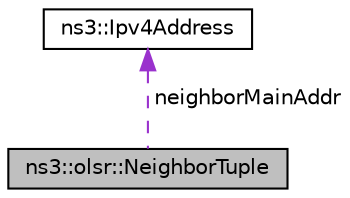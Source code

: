 digraph "ns3::olsr::NeighborTuple"
{
 // LATEX_PDF_SIZE
  edge [fontname="Helvetica",fontsize="10",labelfontname="Helvetica",labelfontsize="10"];
  node [fontname="Helvetica",fontsize="10",shape=record];
  Node1 [label="ns3::olsr::NeighborTuple",height=0.2,width=0.4,color="black", fillcolor="grey75", style="filled", fontcolor="black",tooltip="A Neighbor Tuple."];
  Node2 -> Node1 [dir="back",color="darkorchid3",fontsize="10",style="dashed",label=" neighborMainAddr" ,fontname="Helvetica"];
  Node2 [label="ns3::Ipv4Address",height=0.2,width=0.4,color="black", fillcolor="white", style="filled",URL="$classns3_1_1_ipv4_address.html",tooltip="Ipv4 addresses are stored in host order in this class."];
}
